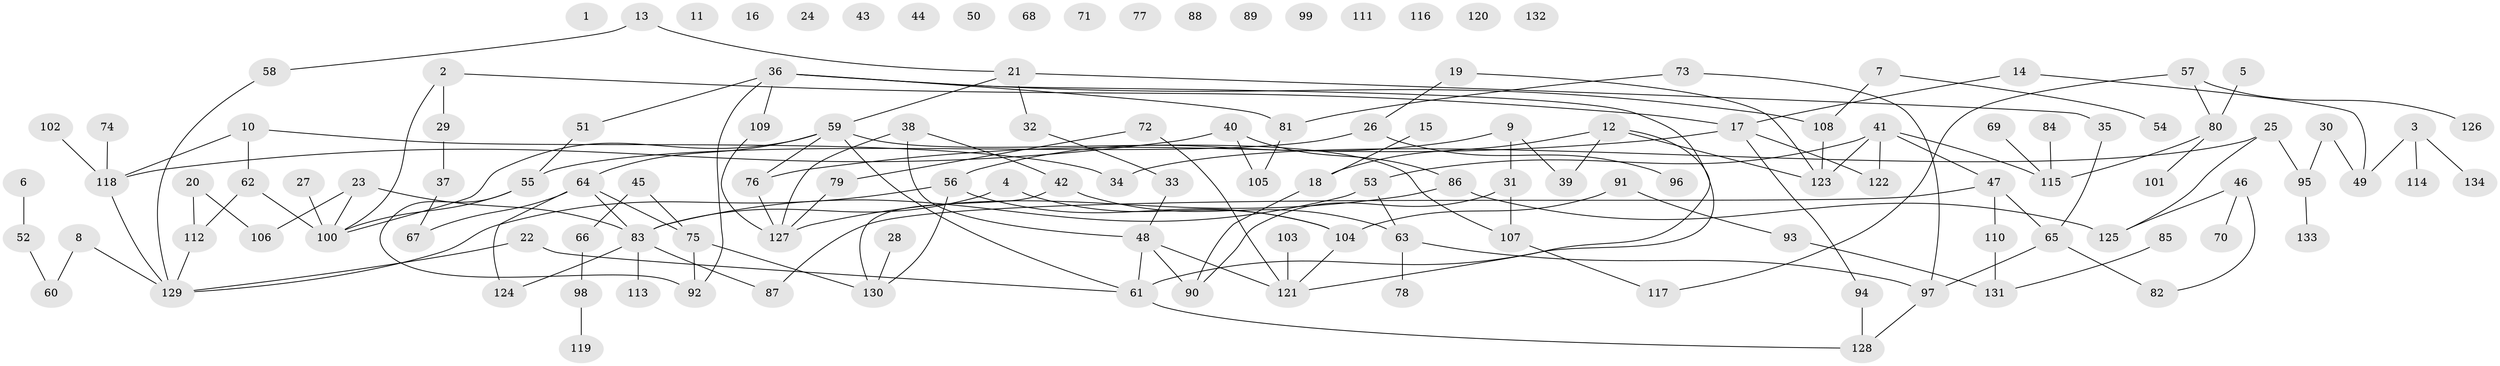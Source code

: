 // Generated by graph-tools (version 1.1) at 2025/39/03/09/25 04:39:46]
// undirected, 134 vertices, 157 edges
graph export_dot {
graph [start="1"]
  node [color=gray90,style=filled];
  1;
  2;
  3;
  4;
  5;
  6;
  7;
  8;
  9;
  10;
  11;
  12;
  13;
  14;
  15;
  16;
  17;
  18;
  19;
  20;
  21;
  22;
  23;
  24;
  25;
  26;
  27;
  28;
  29;
  30;
  31;
  32;
  33;
  34;
  35;
  36;
  37;
  38;
  39;
  40;
  41;
  42;
  43;
  44;
  45;
  46;
  47;
  48;
  49;
  50;
  51;
  52;
  53;
  54;
  55;
  56;
  57;
  58;
  59;
  60;
  61;
  62;
  63;
  64;
  65;
  66;
  67;
  68;
  69;
  70;
  71;
  72;
  73;
  74;
  75;
  76;
  77;
  78;
  79;
  80;
  81;
  82;
  83;
  84;
  85;
  86;
  87;
  88;
  89;
  90;
  91;
  92;
  93;
  94;
  95;
  96;
  97;
  98;
  99;
  100;
  101;
  102;
  103;
  104;
  105;
  106;
  107;
  108;
  109;
  110;
  111;
  112;
  113;
  114;
  115;
  116;
  117;
  118;
  119;
  120;
  121;
  122;
  123;
  124;
  125;
  126;
  127;
  128;
  129;
  130;
  131;
  132;
  133;
  134;
  2 -- 17;
  2 -- 29;
  2 -- 100;
  3 -- 49;
  3 -- 114;
  3 -- 134;
  4 -- 83;
  4 -- 104;
  5 -- 80;
  6 -- 52;
  7 -- 54;
  7 -- 108;
  8 -- 60;
  8 -- 129;
  9 -- 31;
  9 -- 39;
  9 -- 56;
  10 -- 34;
  10 -- 62;
  10 -- 118;
  12 -- 18;
  12 -- 39;
  12 -- 121;
  12 -- 123;
  13 -- 21;
  13 -- 58;
  14 -- 17;
  14 -- 49;
  15 -- 18;
  17 -- 76;
  17 -- 94;
  17 -- 122;
  18 -- 90;
  19 -- 26;
  19 -- 123;
  20 -- 106;
  20 -- 112;
  21 -- 32;
  21 -- 35;
  21 -- 59;
  22 -- 61;
  22 -- 129;
  23 -- 83;
  23 -- 100;
  23 -- 106;
  25 -- 34;
  25 -- 95;
  25 -- 125;
  26 -- 55;
  26 -- 96;
  27 -- 100;
  28 -- 130;
  29 -- 37;
  30 -- 49;
  30 -- 95;
  31 -- 90;
  31 -- 107;
  32 -- 33;
  33 -- 48;
  35 -- 65;
  36 -- 51;
  36 -- 61;
  36 -- 81;
  36 -- 92;
  36 -- 108;
  36 -- 109;
  37 -- 67;
  38 -- 42;
  38 -- 48;
  38 -- 127;
  40 -- 86;
  40 -- 105;
  40 -- 118;
  41 -- 47;
  41 -- 53;
  41 -- 115;
  41 -- 122;
  41 -- 123;
  42 -- 63;
  42 -- 130;
  45 -- 66;
  45 -- 75;
  46 -- 70;
  46 -- 82;
  46 -- 125;
  47 -- 65;
  47 -- 87;
  47 -- 110;
  48 -- 61;
  48 -- 90;
  48 -- 121;
  51 -- 55;
  52 -- 60;
  53 -- 63;
  53 -- 83;
  55 -- 92;
  55 -- 100;
  56 -- 104;
  56 -- 129;
  56 -- 130;
  57 -- 80;
  57 -- 117;
  57 -- 126;
  58 -- 129;
  59 -- 61;
  59 -- 64;
  59 -- 76;
  59 -- 100;
  59 -- 107;
  61 -- 128;
  62 -- 100;
  62 -- 112;
  63 -- 78;
  63 -- 97;
  64 -- 67;
  64 -- 75;
  64 -- 83;
  64 -- 124;
  65 -- 82;
  65 -- 97;
  66 -- 98;
  69 -- 115;
  72 -- 79;
  72 -- 121;
  73 -- 81;
  73 -- 97;
  74 -- 118;
  75 -- 92;
  75 -- 130;
  76 -- 127;
  79 -- 127;
  80 -- 101;
  80 -- 115;
  81 -- 105;
  83 -- 87;
  83 -- 113;
  83 -- 124;
  84 -- 115;
  85 -- 131;
  86 -- 125;
  86 -- 127;
  91 -- 93;
  91 -- 104;
  93 -- 131;
  94 -- 128;
  95 -- 133;
  97 -- 128;
  98 -- 119;
  102 -- 118;
  103 -- 121;
  104 -- 121;
  107 -- 117;
  108 -- 123;
  109 -- 127;
  110 -- 131;
  112 -- 129;
  118 -- 129;
}
